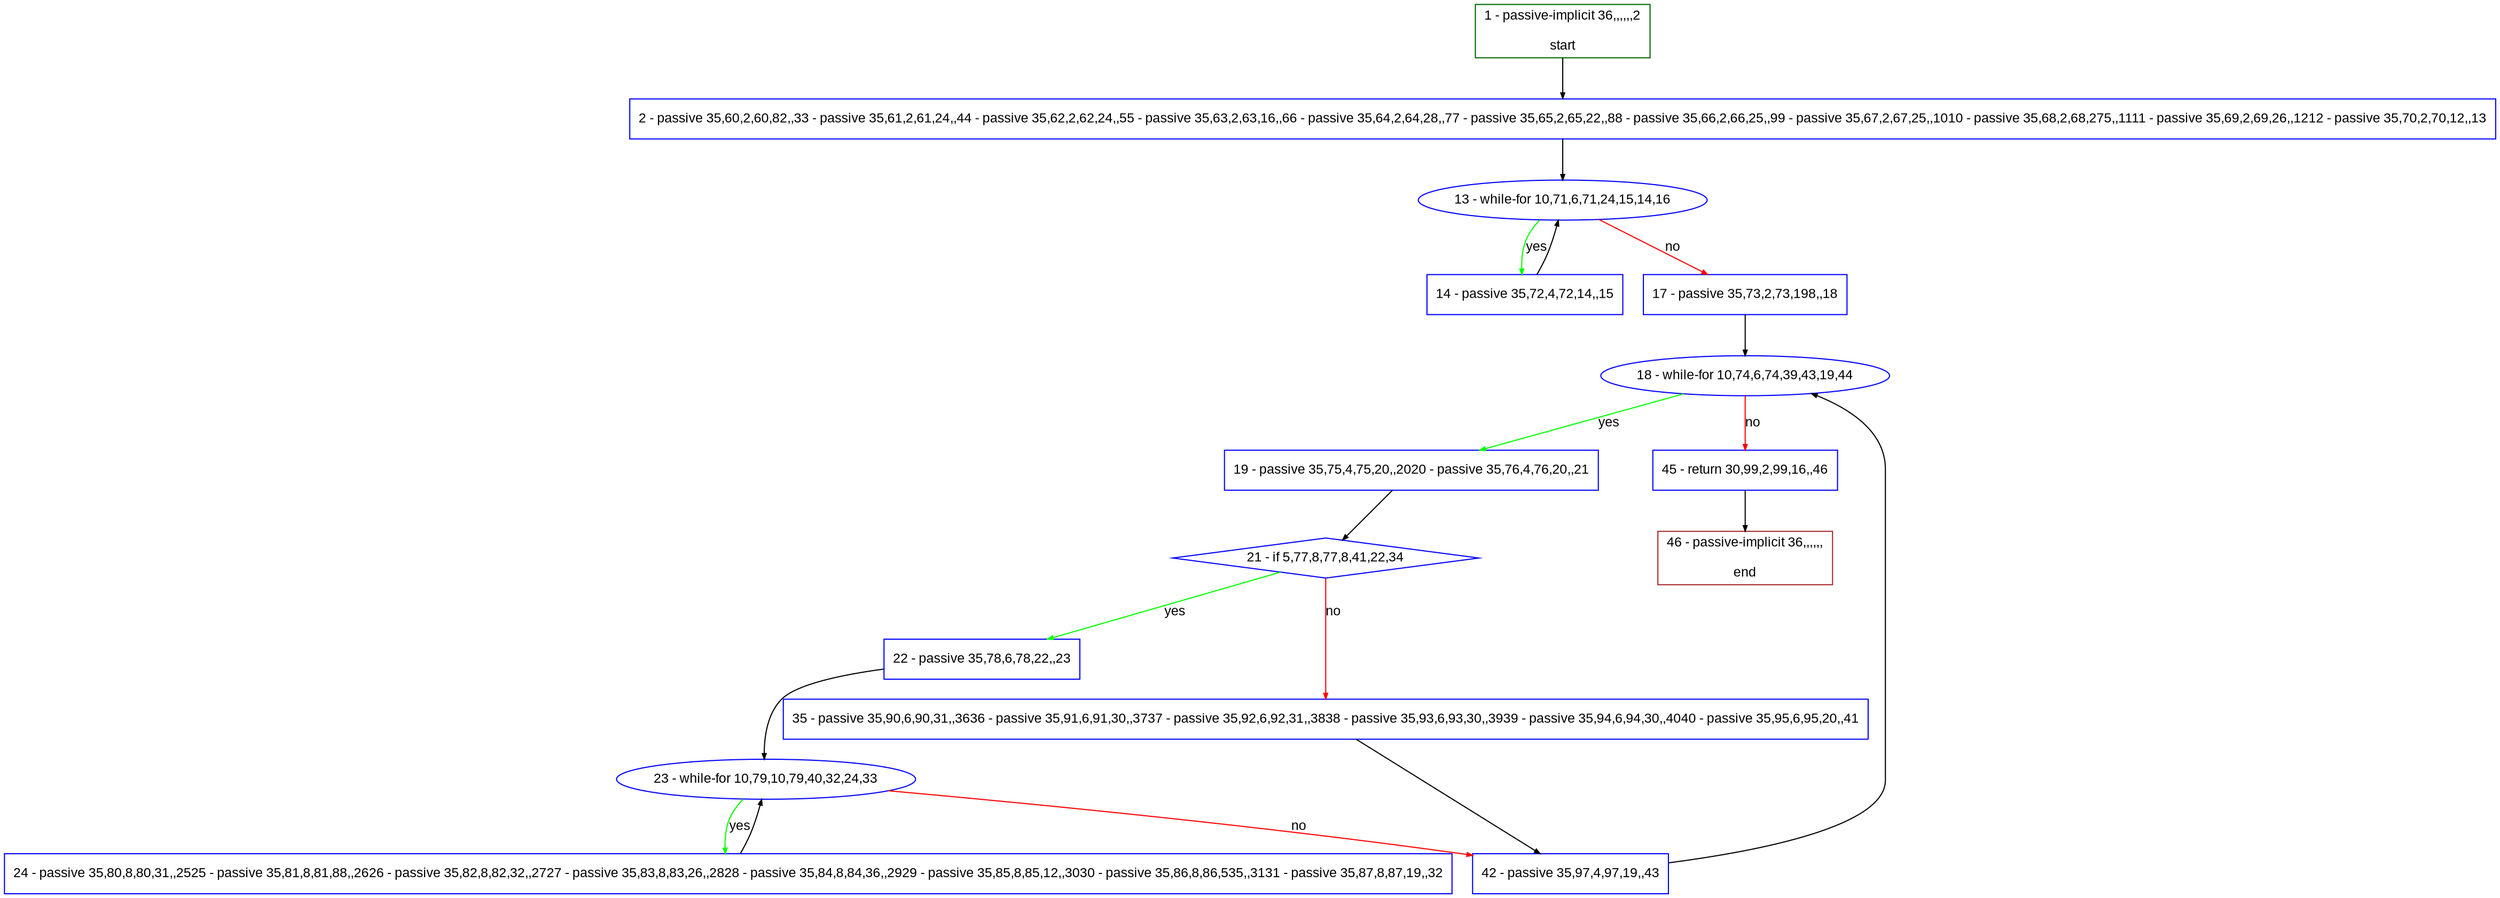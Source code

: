 digraph "" {
  graph [pack="true", label="", fontsize="12", packmode="clust", fontname="Arial", fillcolor="#FFFFCC", bgcolor="white", style="rounded,filled", compound="true"];
  node [node_initialized="no", label="", color="grey", fontsize="12", fillcolor="white", fontname="Arial", style="filled", shape="rectangle", compound="true", fixedsize="false"];
  edge [fontcolor="black", arrowhead="normal", arrowtail="none", arrowsize="0.5", ltail="", label="", color="black", fontsize="12", lhead="", fontname="Arial", dir="forward", compound="true"];
  __N1 [label="2 - passive 35,60,2,60,82,,33 - passive 35,61,2,61,24,,44 - passive 35,62,2,62,24,,55 - passive 35,63,2,63,16,,66 - passive 35,64,2,64,28,,77 - passive 35,65,2,65,22,,88 - passive 35,66,2,66,25,,99 - passive 35,67,2,67,25,,1010 - passive 35,68,2,68,275,,1111 - passive 35,69,2,69,26,,1212 - passive 35,70,2,70,12,,13", color="#0000ff", fillcolor="#ffffff", style="filled", shape="box"];
  __N2 [label="1 - passive-implicit 36,,,,,,2\n\nstart", color="#006400", fillcolor="#ffffff", style="filled", shape="box"];
  __N3 [label="13 - while-for 10,71,6,71,24,15,14,16", color="#0000ff", fillcolor="#ffffff", style="filled", shape="oval"];
  __N4 [label="14 - passive 35,72,4,72,14,,15", color="#0000ff", fillcolor="#ffffff", style="filled", shape="box"];
  __N5 [label="17 - passive 35,73,2,73,198,,18", color="#0000ff", fillcolor="#ffffff", style="filled", shape="box"];
  __N6 [label="18 - while-for 10,74,6,74,39,43,19,44", color="#0000ff", fillcolor="#ffffff", style="filled", shape="oval"];
  __N7 [label="19 - passive 35,75,4,75,20,,2020 - passive 35,76,4,76,20,,21", color="#0000ff", fillcolor="#ffffff", style="filled", shape="box"];
  __N8 [label="45 - return 30,99,2,99,16,,46", color="#0000ff", fillcolor="#ffffff", style="filled", shape="box"];
  __N9 [label="21 - if 5,77,8,77,8,41,22,34", color="#0000ff", fillcolor="#ffffff", style="filled", shape="diamond"];
  __N10 [label="22 - passive 35,78,6,78,22,,23", color="#0000ff", fillcolor="#ffffff", style="filled", shape="box"];
  __N11 [label="35 - passive 35,90,6,90,31,,3636 - passive 35,91,6,91,30,,3737 - passive 35,92,6,92,31,,3838 - passive 35,93,6,93,30,,3939 - passive 35,94,6,94,30,,4040 - passive 35,95,6,95,20,,41", color="#0000ff", fillcolor="#ffffff", style="filled", shape="box"];
  __N12 [label="23 - while-for 10,79,10,79,40,32,24,33", color="#0000ff", fillcolor="#ffffff", style="filled", shape="oval"];
  __N13 [label="24 - passive 35,80,8,80,31,,2525 - passive 35,81,8,81,88,,2626 - passive 35,82,8,82,32,,2727 - passive 35,83,8,83,26,,2828 - passive 35,84,8,84,36,,2929 - passive 35,85,8,85,12,,3030 - passive 35,86,8,86,535,,3131 - passive 35,87,8,87,19,,32", color="#0000ff", fillcolor="#ffffff", style="filled", shape="box"];
  __N14 [label="42 - passive 35,97,4,97,19,,43", color="#0000ff", fillcolor="#ffffff", style="filled", shape="box"];
  __N15 [label="46 - passive-implicit 36,,,,,,\n\nend", color="#a52a2a", fillcolor="#ffffff", style="filled", shape="box"];
  __N2 -> __N1 [arrowhead="normal", arrowtail="none", color="#000000", label="", dir="forward"];
  __N1 -> __N3 [arrowhead="normal", arrowtail="none", color="#000000", label="", dir="forward"];
  __N3 -> __N4 [arrowhead="normal", arrowtail="none", color="#00ff00", label="yes", dir="forward"];
  __N4 -> __N3 [arrowhead="normal", arrowtail="none", color="#000000", label="", dir="forward"];
  __N3 -> __N5 [arrowhead="normal", arrowtail="none", color="#ff0000", label="no", dir="forward"];
  __N5 -> __N6 [arrowhead="normal", arrowtail="none", color="#000000", label="", dir="forward"];
  __N6 -> __N7 [arrowhead="normal", arrowtail="none", color="#00ff00", label="yes", dir="forward"];
  __N6 -> __N8 [arrowhead="normal", arrowtail="none", color="#ff0000", label="no", dir="forward"];
  __N7 -> __N9 [arrowhead="normal", arrowtail="none", color="#000000", label="", dir="forward"];
  __N9 -> __N10 [arrowhead="normal", arrowtail="none", color="#00ff00", label="yes", dir="forward"];
  __N9 -> __N11 [arrowhead="normal", arrowtail="none", color="#ff0000", label="no", dir="forward"];
  __N10 -> __N12 [arrowhead="normal", arrowtail="none", color="#000000", label="", dir="forward"];
  __N12 -> __N13 [arrowhead="normal", arrowtail="none", color="#00ff00", label="yes", dir="forward"];
  __N13 -> __N12 [arrowhead="normal", arrowtail="none", color="#000000", label="", dir="forward"];
  __N12 -> __N14 [arrowhead="normal", arrowtail="none", color="#ff0000", label="no", dir="forward"];
  __N11 -> __N14 [arrowhead="normal", arrowtail="none", color="#000000", label="", dir="forward"];
  __N14 -> __N6 [arrowhead="normal", arrowtail="none", color="#000000", label="", dir="forward"];
  __N8 -> __N15 [arrowhead="normal", arrowtail="none", color="#000000", label="", dir="forward"];
}
